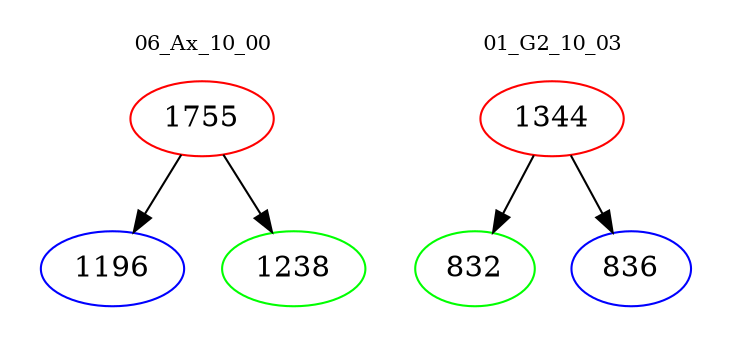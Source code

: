 digraph{
subgraph cluster_0 {
color = white
label = "06_Ax_10_00";
fontsize=10;
T0_1755 [label="1755", color="red"]
T0_1755 -> T0_1196 [color="black"]
T0_1196 [label="1196", color="blue"]
T0_1755 -> T0_1238 [color="black"]
T0_1238 [label="1238", color="green"]
}
subgraph cluster_1 {
color = white
label = "01_G2_10_03";
fontsize=10;
T1_1344 [label="1344", color="red"]
T1_1344 -> T1_832 [color="black"]
T1_832 [label="832", color="green"]
T1_1344 -> T1_836 [color="black"]
T1_836 [label="836", color="blue"]
}
}
